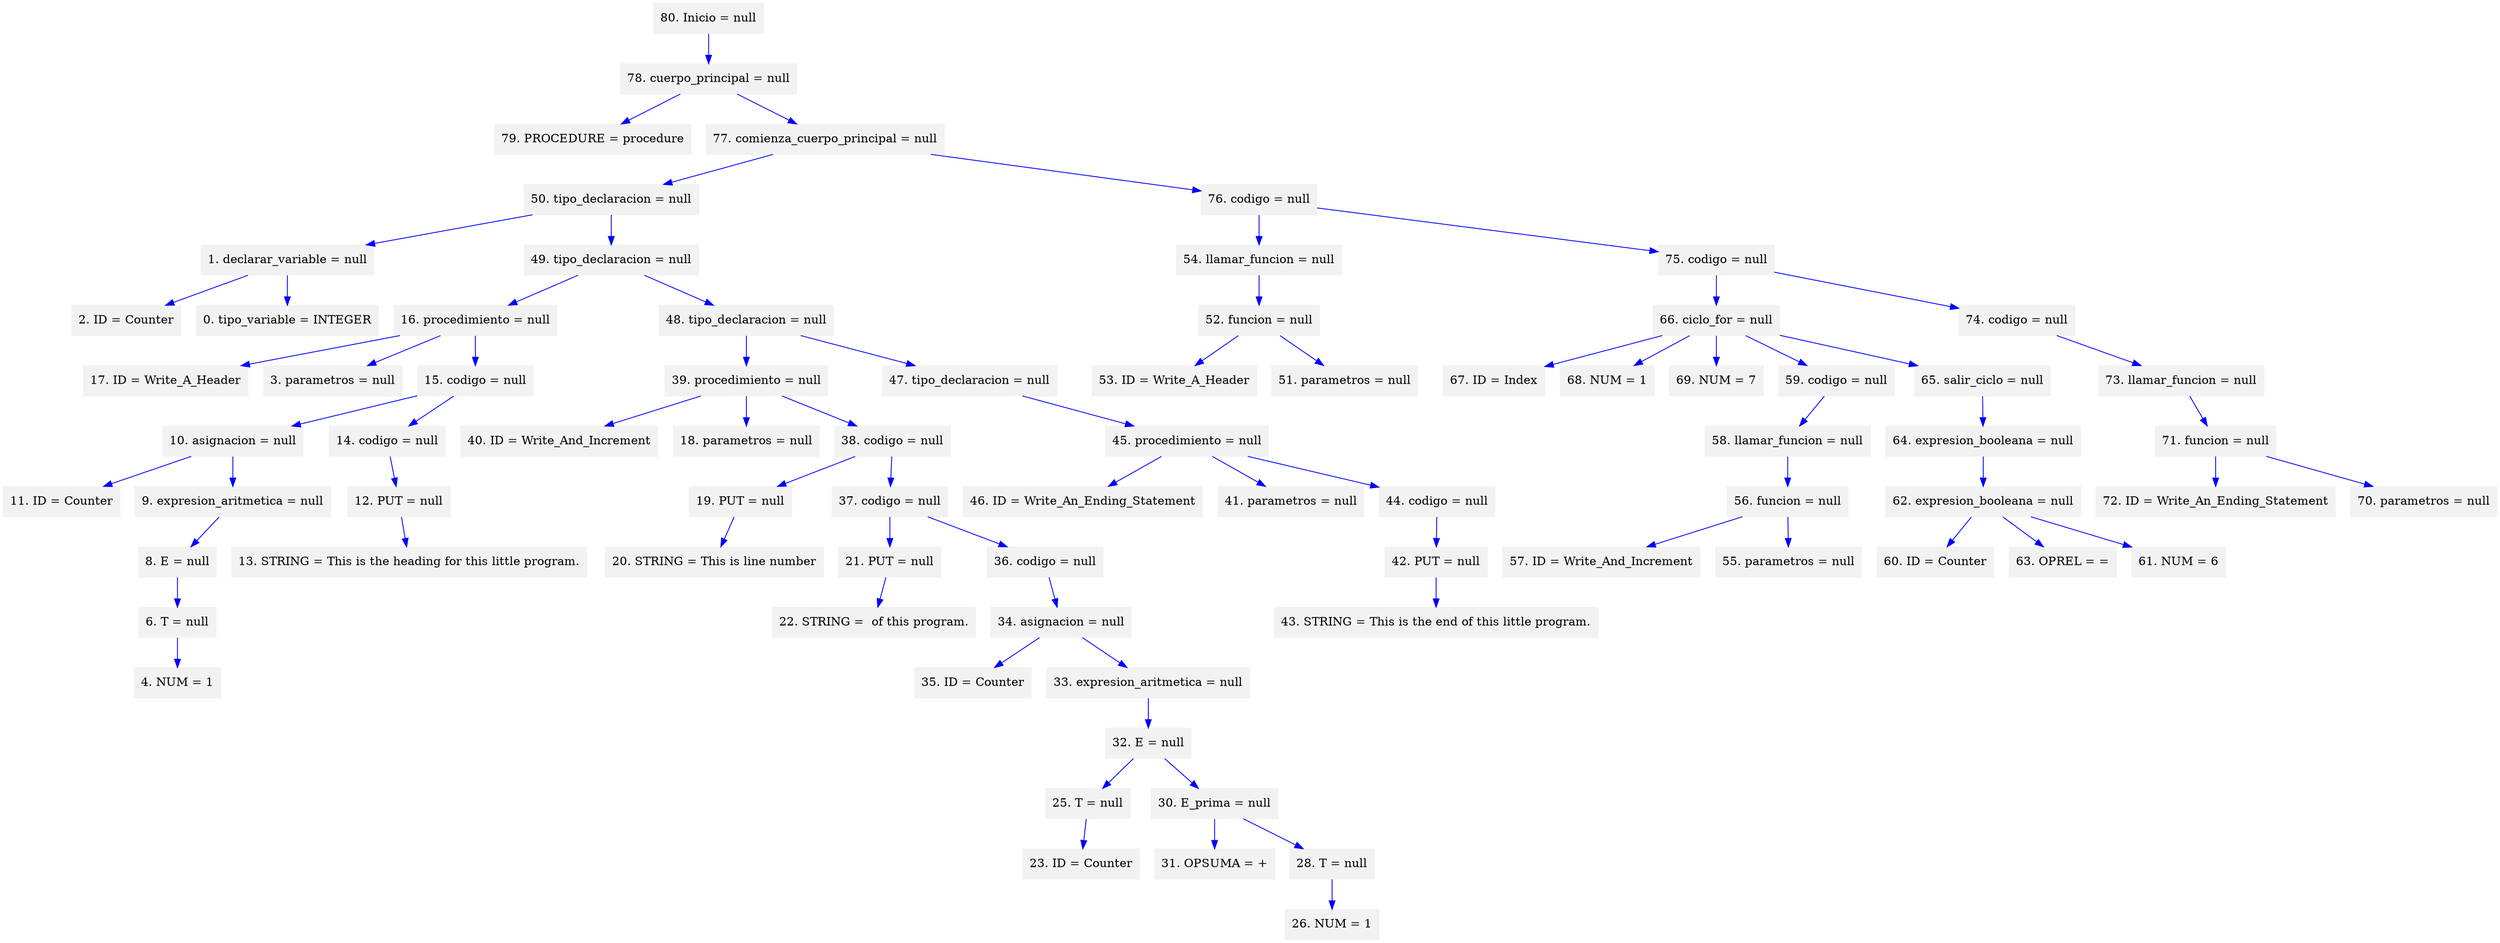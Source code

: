 digraph G {node[shape=box, style=filled, color=Gray95]; edge[color=blue];rankdir=UD 

"80. Inicio = null"->"78. cuerpo_principal = null""78. cuerpo_principal = null"->"79. PROCEDURE = procedure""78. cuerpo_principal = null"->"77. comienza_cuerpo_principal = null""77. comienza_cuerpo_principal = null"->"50. tipo_declaracion = null""50. tipo_declaracion = null"->"1. declarar_variable = null""1. declarar_variable = null"->"2. ID = Counter""1. declarar_variable = null"->"0. tipo_variable = INTEGER""50. tipo_declaracion = null"->"49. tipo_declaracion = null""49. tipo_declaracion = null"->"16. procedimiento = null""16. procedimiento = null"->"17. ID = Write_A_Header""16. procedimiento = null"->"3. parametros = null""16. procedimiento = null"->"15. codigo = null""15. codigo = null"->"10. asignacion = null""10. asignacion = null"->"11. ID = Counter""10. asignacion = null"->"9. expresion_aritmetica = null""9. expresion_aritmetica = null"->"8. E = null""8. E = null"->"6. T = null""6. T = null"->"4. NUM = 1""15. codigo = null"->"14. codigo = null""14. codigo = null"->"12. PUT = null""12. PUT = null"->"13. STRING = This is the heading for this little program.""49. tipo_declaracion = null"->"48. tipo_declaracion = null""48. tipo_declaracion = null"->"39. procedimiento = null""39. procedimiento = null"->"40. ID = Write_And_Increment""39. procedimiento = null"->"18. parametros = null""39. procedimiento = null"->"38. codigo = null""38. codigo = null"->"19. PUT = null""19. PUT = null"->"20. STRING = This is line number""38. codigo = null"->"37. codigo = null""37. codigo = null"->"21. PUT = null""21. PUT = null"->"22. STRING =  of this program.""37. codigo = null"->"36. codigo = null""36. codigo = null"->"34. asignacion = null""34. asignacion = null"->"35. ID = Counter""34. asignacion = null"->"33. expresion_aritmetica = null""33. expresion_aritmetica = null"->"32. E = null""32. E = null"->"25. T = null""25. T = null"->"23. ID = Counter""32. E = null"->"30. E_prima = null""30. E_prima = null"->"31. OPSUMA = +""30. E_prima = null"->"28. T = null""28. T = null"->"26. NUM = 1""48. tipo_declaracion = null"->"47. tipo_declaracion = null""47. tipo_declaracion = null"->"45. procedimiento = null""45. procedimiento = null"->"46. ID = Write_An_Ending_Statement""45. procedimiento = null"->"41. parametros = null""45. procedimiento = null"->"44. codigo = null""44. codigo = null"->"42. PUT = null""42. PUT = null"->"43. STRING = This is the end of this little program.""77. comienza_cuerpo_principal = null"->"76. codigo = null""76. codigo = null"->"54. llamar_funcion = null""54. llamar_funcion = null"->"52. funcion = null""52. funcion = null"->"53. ID = Write_A_Header""52. funcion = null"->"51. parametros = null""76. codigo = null"->"75. codigo = null""75. codigo = null"->"66. ciclo_for = null""66. ciclo_for = null"->"67. ID = Index""66. ciclo_for = null"->"68. NUM = 1""66. ciclo_for = null"->"69. NUM = 7""66. ciclo_for = null"->"59. codigo = null""59. codigo = null"->"58. llamar_funcion = null""58. llamar_funcion = null"->"56. funcion = null""56. funcion = null"->"57. ID = Write_And_Increment""56. funcion = null"->"55. parametros = null""66. ciclo_for = null"->"65. salir_ciclo = null""65. salir_ciclo = null"->"64. expresion_booleana = null""64. expresion_booleana = null"->"62. expresion_booleana = null""62. expresion_booleana = null"->"60. ID = Counter""62. expresion_booleana = null"->"63. OPREL = =""62. expresion_booleana = null"->"61. NUM = 6""75. codigo = null"->"74. codigo = null""74. codigo = null"->"73. llamar_funcion = null""73. llamar_funcion = null"->"71. funcion = null""71. funcion = null"->"72. ID = Write_An_Ending_Statement""71. funcion = null"->"70. parametros = null"

}
